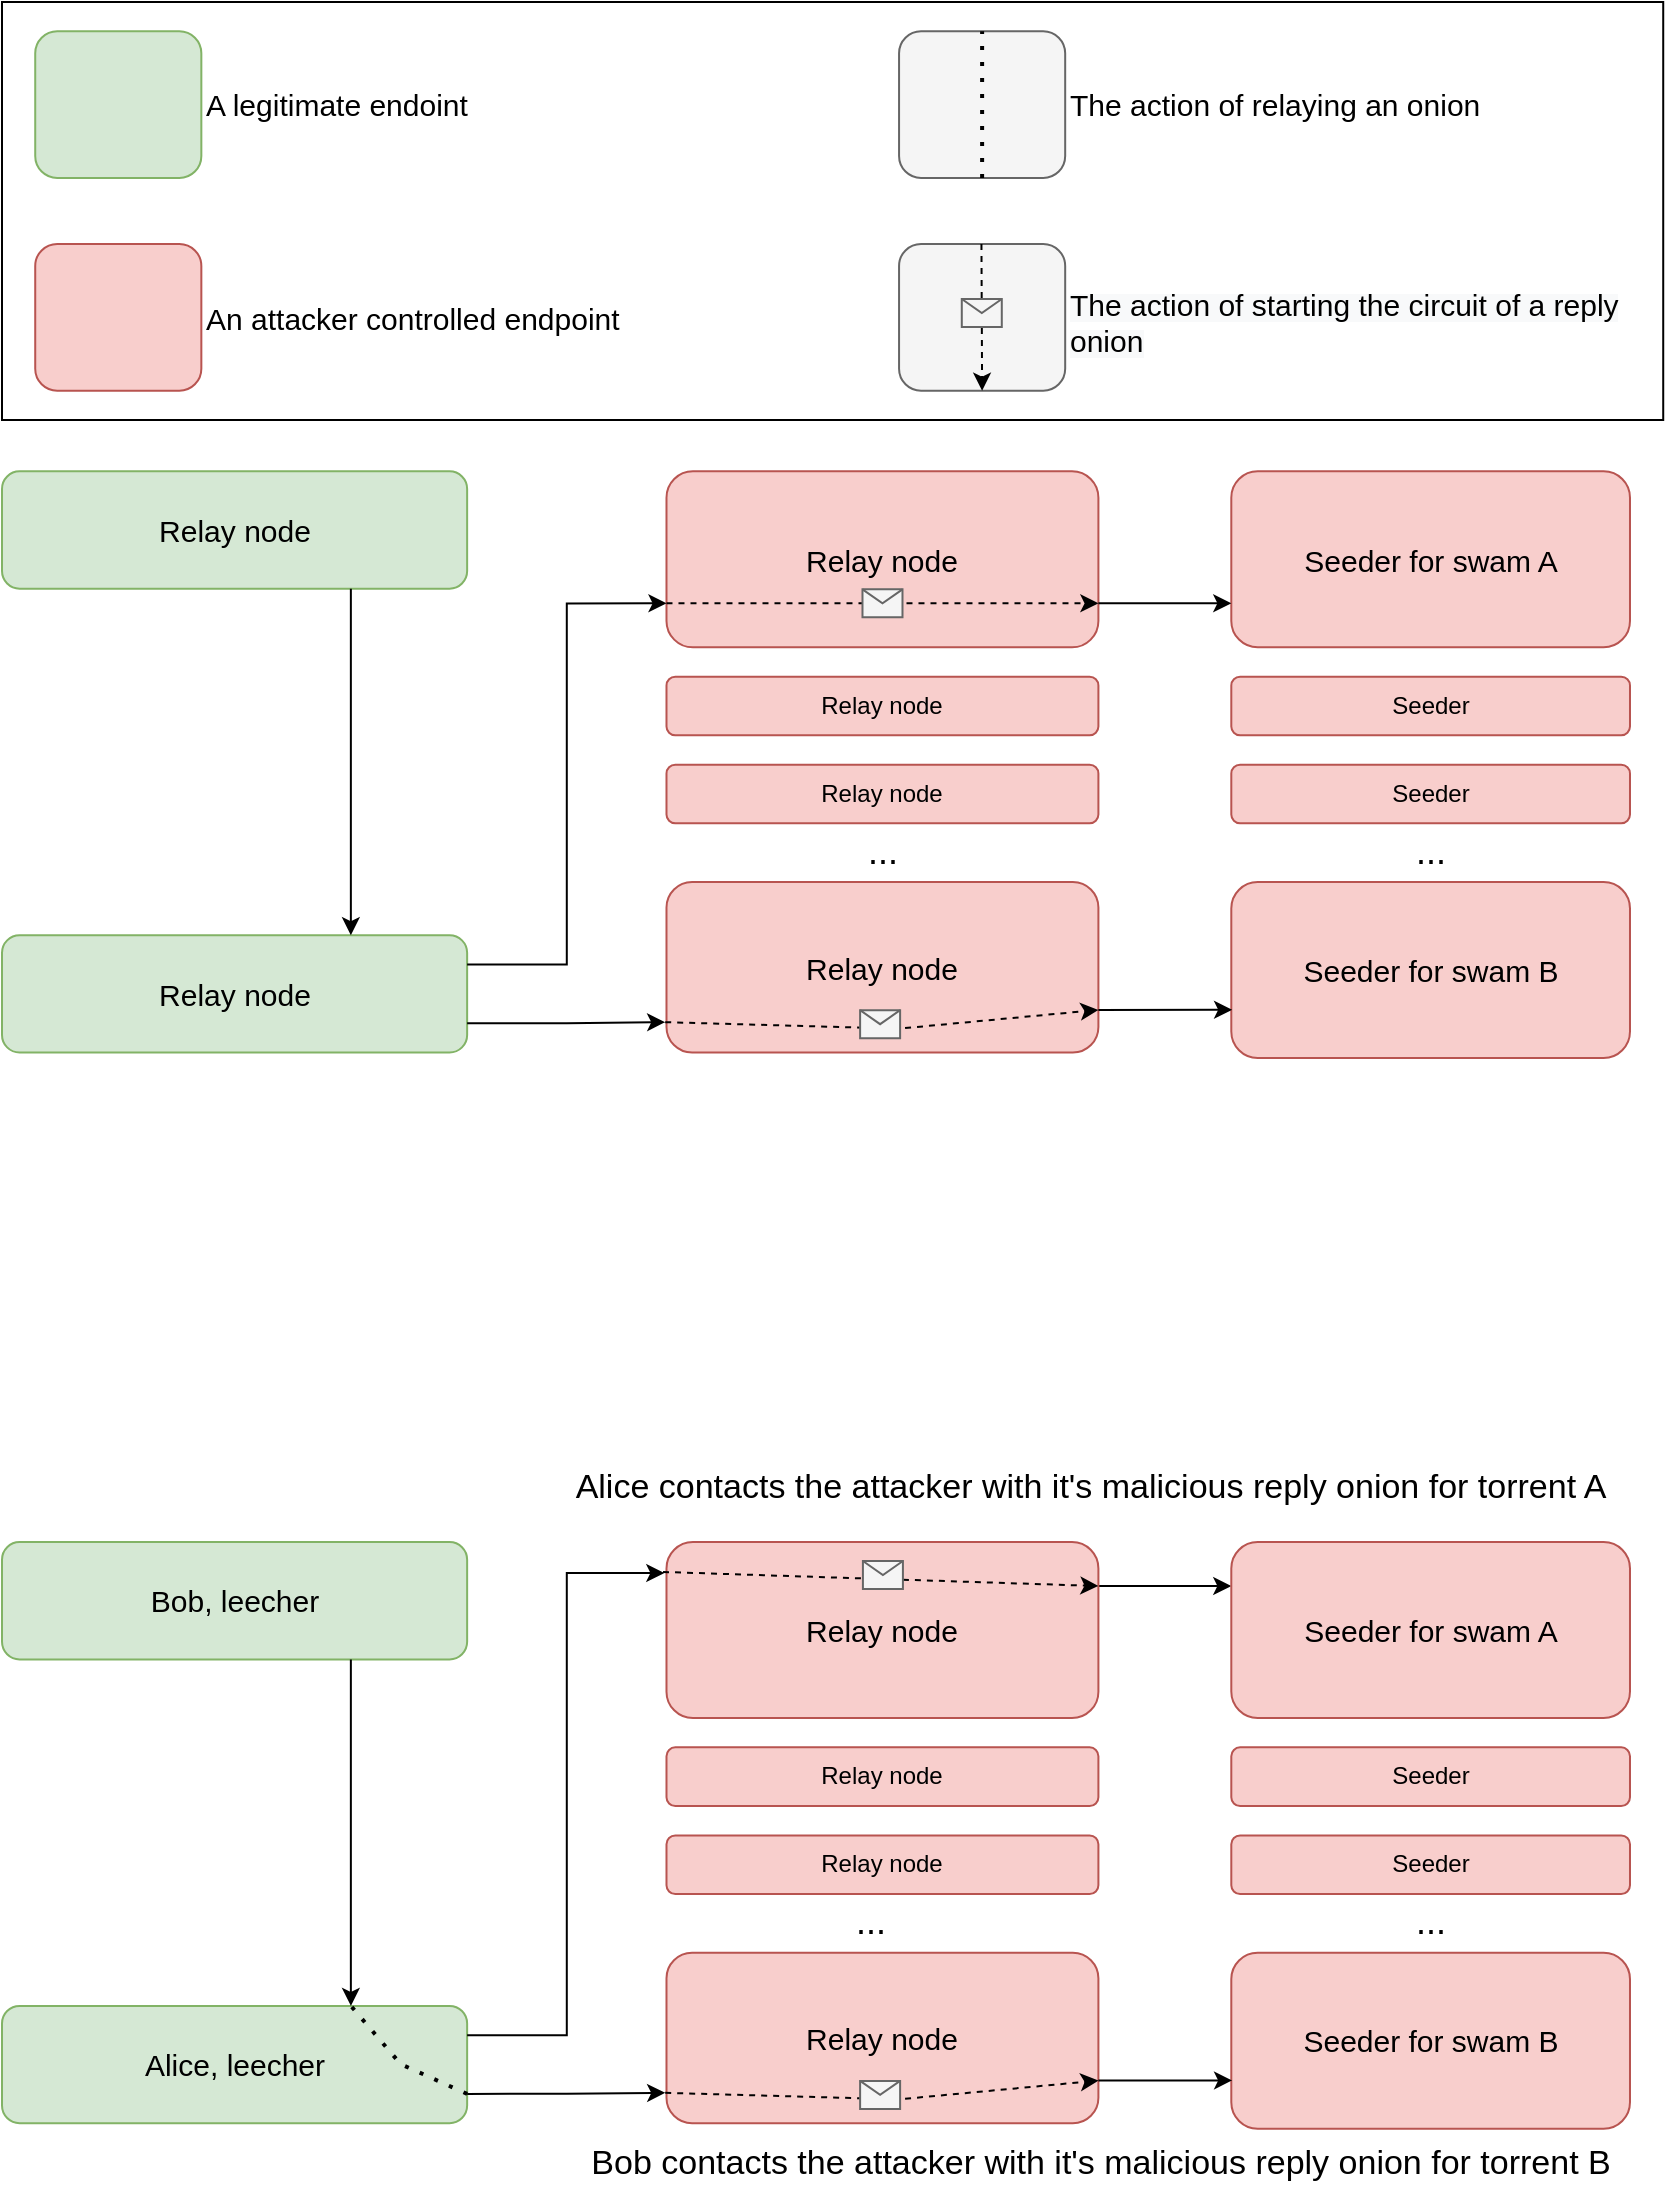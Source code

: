 <mxfile version="19.0.3" type="device"><diagram id="9DRHT2ARiGBRdBdMYd-L" name="Page-1"><mxGraphModel dx="1435" dy="953" grid="1" gridSize="10" guides="1" tooltips="1" connect="1" arrows="1" fold="1" page="1" pageScale="1" pageWidth="850" pageHeight="1100" math="0" shadow="0"><root><mxCell id="0"/><mxCell id="1" parent="0"/><mxCell id="PQ94p11dY0Gd3qzXW0TU-53" value="" style="group" vertex="1" connectable="0" parent="1"><mxGeometry x="10" width="830.61" height="1100" as="geometry"/></mxCell><mxCell id="akjbcwU1lSX152OGbiyh-100" value="" style="rounded=0;whiteSpace=wrap;html=1;fontSize=26;fillColor=none;" parent="PQ94p11dY0Gd3qzXW0TU-53" vertex="1"><mxGeometry width="830.61" height="209.0" as="geometry"/></mxCell><mxCell id="akjbcwU1lSX152OGbiyh-7" value="" style="rounded=1;whiteSpace=wrap;html=1;fillColor=#f8cecc;strokeColor=#b85450;" parent="PQ94p11dY0Gd3qzXW0TU-53" vertex="1"><mxGeometry x="16.612" y="121.0" width="83.061" height="73.333" as="geometry"/></mxCell><mxCell id="akjbcwU1lSX152OGbiyh-8" value="" style="rounded=1;whiteSpace=wrap;html=1;fillColor=#d5e8d4;strokeColor=#82b366;" parent="PQ94p11dY0Gd3qzXW0TU-53" vertex="1"><mxGeometry x="16.612" y="14.667" width="83.061" height="73.333" as="geometry"/></mxCell><mxCell id="akjbcwU1lSX152OGbiyh-22" value="&lt;span style=&quot;&quot;&gt;&lt;font style=&quot;font-size: 15px;&quot;&gt;A legitimate endoint&lt;/font&gt;&lt;/span&gt;" style="text;html=1;align=left;verticalAlign=middle;resizable=0;points=[];autosize=1;strokeColor=none;fillColor=none;" parent="PQ94p11dY0Gd3qzXW0TU-53" vertex="1"><mxGeometry x="99.673" y="41.337" width="150" height="20" as="geometry"/></mxCell><mxCell id="akjbcwU1lSX152OGbiyh-26" value="" style="rounded=1;whiteSpace=wrap;html=1;fillColor=#f5f5f5;strokeColor=#666666;fontColor=#333333;" parent="PQ94p11dY0Gd3qzXW0TU-53" vertex="1"><mxGeometry x="448.529" y="14.667" width="83.061" height="73.333" as="geometry"/></mxCell><mxCell id="akjbcwU1lSX152OGbiyh-30" value="" style="endArrow=none;dashed=1;html=1;dashPattern=1 3;strokeWidth=2;rounded=0;exitX=0.5;exitY=1;exitDx=0;exitDy=0;entryX=0.5;entryY=0;entryDx=0;entryDy=0;" parent="PQ94p11dY0Gd3qzXW0TU-53" source="akjbcwU1lSX152OGbiyh-26" target="akjbcwU1lSX152OGbiyh-26" edge="1"><mxGeometry width="50" height="50" relative="1" as="geometry"><mxPoint x="398.693" y="58.667" as="sourcePoint"/><mxPoint x="481.754" y="-14.667" as="targetPoint"/></mxGeometry></mxCell><mxCell id="akjbcwU1lSX152OGbiyh-43" value="" style="rounded=1;whiteSpace=wrap;html=1;fillColor=#f5f5f5;strokeColor=#666666;fontColor=#333333;" parent="PQ94p11dY0Gd3qzXW0TU-53" vertex="1"><mxGeometry x="448.529" y="121.0" width="83.061" height="73.333" as="geometry"/></mxCell><mxCell id="akjbcwU1lSX152OGbiyh-47" value="&lt;span style=&quot;color: rgb(0, 0, 0); font-family: Helvetica; font-style: normal; font-variant-ligatures: normal; font-variant-caps: normal; font-weight: 400; letter-spacing: normal; orphans: 2; text-indent: 0px; text-transform: none; widows: 2; word-spacing: 0px; -webkit-text-stroke-width: 0px; background-color: rgb(248, 249, 250); text-decoration-thickness: initial; text-decoration-style: initial; text-decoration-color: initial; float: none; display: inline !important;&quot;&gt;&lt;font style=&quot;font-size: 15px;&quot;&gt;The action of starting the circuit of a reply onion&lt;/font&gt;&lt;/span&gt;" style="text;whiteSpace=wrap;html=1;align=left;" parent="PQ94p11dY0Gd3qzXW0TU-53" vertex="1"><mxGeometry x="531.59" y="135.5" width="299.02" height="44.34" as="geometry"/></mxCell><mxCell id="akjbcwU1lSX152OGbiyh-48" value="" style="endArrow=classic;html=1;rounded=0;strokeColor=#000000;dashed=1;entryX=0.5;entryY=1;entryDx=0;entryDy=0;" parent="PQ94p11dY0Gd3qzXW0TU-53" edge="1" target="akjbcwU1lSX152OGbiyh-43"><mxGeometry relative="1" as="geometry"><mxPoint x="489.728" y="121.0" as="sourcePoint"/><mxPoint x="490.292" y="209.0" as="targetPoint"/></mxGeometry></mxCell><mxCell id="akjbcwU1lSX152OGbiyh-49" value="" style="shape=message;html=1;outlineConnect=0;fillColor=#f5f5f5;fontColor=#333333;strokeColor=#666666;" parent="akjbcwU1lSX152OGbiyh-48" vertex="1"><mxGeometry width="20" height="14" relative="1" as="geometry"><mxPoint x="-10" y="-9" as="offset"/></mxGeometry></mxCell><mxCell id="akjbcwU1lSX152OGbiyh-92" value="&lt;font style=&quot;font-size: 17px;&quot;&gt;Bob contacts the attacker with it's malicious reply onion for torrent B&lt;/font&gt;" style="text;html=1;align=center;verticalAlign=middle;resizable=0;points=[];autosize=1;strokeColor=none;fillColor=none;" parent="PQ94p11dY0Gd3qzXW0TU-53" vertex="1"><mxGeometry x="283.994" y="1070.667" width="530" height="20" as="geometry"/></mxCell><mxCell id="akjbcwU1lSX152OGbiyh-97" value="&lt;font style=&quot;font-size: 17px;&quot;&gt;Alice contacts the attacker with it's malicious reply onion for torrent A&lt;/font&gt;" style="text;html=1;align=center;verticalAlign=middle;resizable=0;points=[];autosize=1;strokeColor=none;fillColor=none;" parent="PQ94p11dY0Gd3qzXW0TU-53" vertex="1"><mxGeometry x="278.994" y="733.333" width="530" height="20" as="geometry"/></mxCell><mxCell id="akjbcwU1lSX152OGbiyh-124" value="&lt;font style=&quot;font-size: 15px;&quot;&gt;Relay node&lt;/font&gt;" style="rounded=1;whiteSpace=wrap;html=1;fillColor=#d5e8d4;strokeColor=#82b366;" parent="PQ94p11dY0Gd3qzXW0TU-53" vertex="1"><mxGeometry y="234.681" width="232.571" height="58.667" as="geometry"/></mxCell><mxCell id="akjbcwU1lSX152OGbiyh-128" value="&lt;font style=&quot;font-size: 15px;&quot;&gt;Relay node&lt;/font&gt;" style="rounded=1;whiteSpace=wrap;html=1;fillColor=#d5e8d4;strokeColor=#82b366;" parent="PQ94p11dY0Gd3qzXW0TU-53" vertex="1"><mxGeometry y="466.591" width="232.571" height="58.667" as="geometry"/></mxCell><mxCell id="akjbcwU1lSX152OGbiyh-123" style="edgeStyle=orthogonalEdgeStyle;rounded=0;orthogonalLoop=1;jettySize=auto;html=1;exitX=0.75;exitY=1;exitDx=0;exitDy=0;entryX=0.75;entryY=0;entryDx=0;entryDy=0;strokeColor=#000000;" parent="PQ94p11dY0Gd3qzXW0TU-53" source="akjbcwU1lSX152OGbiyh-124" target="akjbcwU1lSX152OGbiyh-128" edge="1"><mxGeometry relative="1" as="geometry"/></mxCell><mxCell id="akjbcwU1lSX152OGbiyh-130" value="&lt;font style=&quot;font-size: 15px;&quot;&gt;Relay node&lt;/font&gt;" style="rounded=1;whiteSpace=wrap;html=1;fillColor=#f8cecc;strokeColor=#b85450;" parent="PQ94p11dY0Gd3qzXW0TU-53" vertex="1"><mxGeometry x="332.244" y="234.667" width="215.959" height="88.0" as="geometry"/></mxCell><mxCell id="PQ94p11dY0Gd3qzXW0TU-6" style="edgeStyle=orthogonalEdgeStyle;rounded=0;orthogonalLoop=1;jettySize=auto;html=1;exitX=1;exitY=0.25;exitDx=0;exitDy=0;entryX=0;entryY=0.75;entryDx=0;entryDy=0;fontSize=18;" edge="1" parent="PQ94p11dY0Gd3qzXW0TU-53" source="akjbcwU1lSX152OGbiyh-128" target="akjbcwU1lSX152OGbiyh-130"><mxGeometry relative="1" as="geometry"/></mxCell><mxCell id="akjbcwU1lSX152OGbiyh-133" value="" style="endArrow=classic;html=1;rounded=0;strokeColor=#000000;dashed=1;exitX=0;exitY=0.75;exitDx=0;exitDy=0;entryX=1;entryY=0.75;entryDx=0;entryDy=0;" parent="PQ94p11dY0Gd3qzXW0TU-53" source="akjbcwU1lSX152OGbiyh-130" target="akjbcwU1lSX152OGbiyh-130" edge="1"><mxGeometry relative="1" as="geometry"><mxPoint x="1162.289" y="537.167" as="sourcePoint"/><mxPoint x="1162.289" y="654.5" as="targetPoint"/><Array as="points"/></mxGeometry></mxCell><mxCell id="akjbcwU1lSX152OGbiyh-134" value="" style="shape=message;html=1;outlineConnect=0;fillColor=#f5f5f5;fontColor=#333333;strokeColor=#666666;" parent="akjbcwU1lSX152OGbiyh-133" vertex="1"><mxGeometry width="20" height="14" relative="1" as="geometry"><mxPoint x="-10" y="-7" as="offset"/></mxGeometry></mxCell><mxCell id="akjbcwU1lSX152OGbiyh-136" value="&lt;font style=&quot;font-size: 15px;&quot;&gt;Relay node&lt;/font&gt;" style="rounded=1;whiteSpace=wrap;html=1;fillColor=#f8cecc;strokeColor=#b85450;" parent="PQ94p11dY0Gd3qzXW0TU-53" vertex="1"><mxGeometry x="332.244" y="440.0" width="215.959" height="85.257" as="geometry"/></mxCell><mxCell id="PQ94p11dY0Gd3qzXW0TU-10" style="edgeStyle=orthogonalEdgeStyle;rounded=0;orthogonalLoop=1;jettySize=auto;html=1;exitX=1;exitY=0.75;exitDx=0;exitDy=0;entryX=-0.003;entryY=0.822;entryDx=0;entryDy=0;entryPerimeter=0;fontSize=18;" edge="1" parent="PQ94p11dY0Gd3qzXW0TU-53" source="akjbcwU1lSX152OGbiyh-128" target="akjbcwU1lSX152OGbiyh-136"><mxGeometry relative="1" as="geometry"/></mxCell><mxCell id="akjbcwU1lSX152OGbiyh-140" value="" style="endArrow=classic;html=1;rounded=0;strokeColor=#000000;dashed=1;exitX=-0.003;exitY=0.822;exitDx=0;exitDy=0;entryX=1;entryY=0.75;entryDx=0;entryDy=0;exitPerimeter=0;" parent="PQ94p11dY0Gd3qzXW0TU-53" source="akjbcwU1lSX152OGbiyh-136" target="akjbcwU1lSX152OGbiyh-136" edge="1"><mxGeometry relative="1" as="geometry"><mxPoint x="1013.344" y="581.167" as="sourcePoint"/><mxPoint x="1013.909" y="669.167" as="targetPoint"/><Array as="points"><mxPoint x="448.529" y="513.333"/></Array></mxGeometry></mxCell><mxCell id="akjbcwU1lSX152OGbiyh-141" value="" style="shape=message;html=1;outlineConnect=0;fillColor=#f5f5f5;fontColor=#333333;strokeColor=#666666;" parent="akjbcwU1lSX152OGbiyh-140" vertex="1"><mxGeometry width="20" height="14" relative="1" as="geometry"><mxPoint x="-11" y="-9" as="offset"/></mxGeometry></mxCell><mxCell id="PQ94p11dY0Gd3qzXW0TU-11" value="&lt;font style=&quot;font-size: 15px;&quot;&gt;Seeder for swam A&lt;/font&gt;" style="rounded=1;whiteSpace=wrap;html=1;fillColor=#f8cecc;strokeColor=#b85450;" vertex="1" parent="PQ94p11dY0Gd3qzXW0TU-53"><mxGeometry x="614.651" y="234.667" width="199.346" height="87.985" as="geometry"/></mxCell><mxCell id="PQ94p11dY0Gd3qzXW0TU-12" style="edgeStyle=orthogonalEdgeStyle;rounded=0;orthogonalLoop=1;jettySize=auto;html=1;exitX=1;exitY=0.75;exitDx=0;exitDy=0;entryX=0;entryY=0.75;entryDx=0;entryDy=0;fontSize=18;" edge="1" parent="PQ94p11dY0Gd3qzXW0TU-53" source="akjbcwU1lSX152OGbiyh-130" target="PQ94p11dY0Gd3qzXW0TU-11"><mxGeometry relative="1" as="geometry"/></mxCell><mxCell id="PQ94p11dY0Gd3qzXW0TU-14" value="&lt;font style=&quot;font-size: 15px;&quot;&gt;Seeder for swam B&lt;/font&gt;" style="rounded=1;whiteSpace=wrap;html=1;fillColor=#f8cecc;strokeColor=#b85450;" vertex="1" parent="PQ94p11dY0Gd3qzXW0TU-53"><mxGeometry x="614.651" y="440.0" width="199.346" height="87.985" as="geometry"/></mxCell><mxCell id="PQ94p11dY0Gd3qzXW0TU-16" value="Seeder" style="rounded=1;whiteSpace=wrap;html=1;fillColor=#f8cecc;strokeColor=#b85450;" vertex="1" parent="PQ94p11dY0Gd3qzXW0TU-53"><mxGeometry x="614.651" y="337.333" width="199.346" height="29.319" as="geometry"/></mxCell><mxCell id="PQ94p11dY0Gd3qzXW0TU-17" value="Seeder" style="rounded=1;whiteSpace=wrap;html=1;fillColor=#f8cecc;strokeColor=#b85450;" vertex="1" parent="PQ94p11dY0Gd3qzXW0TU-53"><mxGeometry x="614.651" y="381.348" width="199.346" height="29.319" as="geometry"/></mxCell><mxCell id="PQ94p11dY0Gd3qzXW0TU-18" value="..." style="text;html=1;align=center;verticalAlign=middle;resizable=0;points=[];autosize=1;strokeColor=none;fillColor=none;fontSize=18;" vertex="1" parent="PQ94p11dY0Gd3qzXW0TU-53"><mxGeometry x="699.326" y="410.0" width="30" height="30" as="geometry"/></mxCell><mxCell id="PQ94p11dY0Gd3qzXW0TU-19" value="Relay node" style="rounded=1;whiteSpace=wrap;html=1;fillColor=#f8cecc;strokeColor=#b85450;" vertex="1" parent="PQ94p11dY0Gd3qzXW0TU-53"><mxGeometry x="332.244" y="337.333" width="215.959" height="29.319" as="geometry"/></mxCell><mxCell id="PQ94p11dY0Gd3qzXW0TU-20" value="Relay node" style="rounded=1;whiteSpace=wrap;html=1;fillColor=#f8cecc;strokeColor=#b85450;" vertex="1" parent="PQ94p11dY0Gd3qzXW0TU-53"><mxGeometry x="332.244" y="381.348" width="215.959" height="29.319" as="geometry"/></mxCell><mxCell id="PQ94p11dY0Gd3qzXW0TU-21" value="..." style="text;html=1;align=center;verticalAlign=middle;resizable=0;points=[];autosize=1;strokeColor=none;fillColor=none;fontSize=18;" vertex="1" parent="PQ94p11dY0Gd3qzXW0TU-53"><mxGeometry x="425.225" y="410.0" width="30" height="30" as="geometry"/></mxCell><mxCell id="PQ94p11dY0Gd3qzXW0TU-23" value="&lt;font style=&quot;font-size: 15px;&quot;&gt;Bob, leecher&lt;/font&gt;" style="rounded=1;whiteSpace=wrap;html=1;fillColor=#d5e8d4;strokeColor=#82b366;" vertex="1" parent="PQ94p11dY0Gd3qzXW0TU-53"><mxGeometry y="770.029" width="232.571" height="58.667" as="geometry"/></mxCell><mxCell id="PQ94p11dY0Gd3qzXW0TU-15" style="edgeStyle=orthogonalEdgeStyle;rounded=0;orthogonalLoop=1;jettySize=auto;html=1;exitX=1;exitY=0.75;exitDx=0;exitDy=0;entryX=0.002;entryY=0.726;entryDx=0;entryDy=0;entryPerimeter=0;fontSize=18;" edge="1" parent="PQ94p11dY0Gd3qzXW0TU-53" source="akjbcwU1lSX152OGbiyh-136" target="PQ94p11dY0Gd3qzXW0TU-14"><mxGeometry relative="1" as="geometry"/></mxCell><mxCell id="PQ94p11dY0Gd3qzXW0TU-26" value="&lt;font style=&quot;font-size: 15px;&quot;&gt;Alice, leecher&lt;/font&gt;" style="rounded=1;whiteSpace=wrap;html=1;fillColor=#d5e8d4;strokeColor=#82b366;" vertex="1" parent="PQ94p11dY0Gd3qzXW0TU-53"><mxGeometry y="1001.939" width="232.571" height="58.667" as="geometry"/></mxCell><mxCell id="PQ94p11dY0Gd3qzXW0TU-22" style="edgeStyle=orthogonalEdgeStyle;rounded=0;orthogonalLoop=1;jettySize=auto;html=1;exitX=0.75;exitY=1;exitDx=0;exitDy=0;entryX=0.75;entryY=0;entryDx=0;entryDy=0;strokeColor=#000000;" edge="1" parent="PQ94p11dY0Gd3qzXW0TU-53" source="PQ94p11dY0Gd3qzXW0TU-23" target="PQ94p11dY0Gd3qzXW0TU-26"><mxGeometry relative="1" as="geometry"/></mxCell><mxCell id="PQ94p11dY0Gd3qzXW0TU-54" style="edgeStyle=orthogonalEdgeStyle;rounded=0;orthogonalLoop=1;jettySize=auto;html=1;exitX=1;exitY=0.25;exitDx=0;exitDy=0;entryX=0;entryY=0.25;entryDx=0;entryDy=0;fontSize=17;" edge="1" parent="PQ94p11dY0Gd3qzXW0TU-53" source="PQ94p11dY0Gd3qzXW0TU-28" target="PQ94p11dY0Gd3qzXW0TU-35"><mxGeometry relative="1" as="geometry"/></mxCell><mxCell id="PQ94p11dY0Gd3qzXW0TU-28" value="&lt;font style=&quot;font-size: 15px;&quot;&gt;Relay node&lt;/font&gt;" style="rounded=1;whiteSpace=wrap;html=1;fillColor=#f8cecc;strokeColor=#b85450;" vertex="1" parent="PQ94p11dY0Gd3qzXW0TU-53"><mxGeometry x="332.244" y="770.015" width="215.959" height="88.0" as="geometry"/></mxCell><mxCell id="PQ94p11dY0Gd3qzXW0TU-24" style="edgeStyle=orthogonalEdgeStyle;rounded=0;orthogonalLoop=1;jettySize=auto;html=1;exitX=1;exitY=0.25;exitDx=0;exitDy=0;entryX=-0.005;entryY=0.176;entryDx=0;entryDy=0;fontSize=18;entryPerimeter=0;" edge="1" parent="PQ94p11dY0Gd3qzXW0TU-53" source="PQ94p11dY0Gd3qzXW0TU-26" target="PQ94p11dY0Gd3qzXW0TU-28"><mxGeometry relative="1" as="geometry"/></mxCell><mxCell id="PQ94p11dY0Gd3qzXW0TU-29" value="" style="endArrow=classic;html=1;rounded=0;strokeColor=#000000;dashed=1;exitX=-0.008;exitY=0.17;exitDx=0;exitDy=0;entryX=1;entryY=0.25;entryDx=0;entryDy=0;exitPerimeter=0;" edge="1" parent="PQ94p11dY0Gd3qzXW0TU-53" source="PQ94p11dY0Gd3qzXW0TU-28" target="PQ94p11dY0Gd3qzXW0TU-28"><mxGeometry relative="1" as="geometry"><mxPoint x="1162.289" y="1072.515" as="sourcePoint"/><mxPoint x="1162.289" y="1189.848" as="targetPoint"/><Array as="points"/></mxGeometry></mxCell><mxCell id="PQ94p11dY0Gd3qzXW0TU-30" value="" style="shape=message;html=1;outlineConnect=0;fillColor=#f5f5f5;fontColor=#333333;strokeColor=#666666;" vertex="1" parent="PQ94p11dY0Gd3qzXW0TU-29"><mxGeometry width="20" height="14" relative="1" as="geometry"><mxPoint x="-9" y="-9" as="offset"/></mxGeometry></mxCell><mxCell id="PQ94p11dY0Gd3qzXW0TU-32" value="&lt;font style=&quot;font-size: 15px;&quot;&gt;Relay node&lt;/font&gt;" style="rounded=1;whiteSpace=wrap;html=1;fillColor=#f8cecc;strokeColor=#b85450;" vertex="1" parent="PQ94p11dY0Gd3qzXW0TU-53"><mxGeometry x="332.244" y="975.348" width="215.959" height="85.257" as="geometry"/></mxCell><mxCell id="PQ94p11dY0Gd3qzXW0TU-25" style="edgeStyle=orthogonalEdgeStyle;rounded=0;orthogonalLoop=1;jettySize=auto;html=1;exitX=1;exitY=0.75;exitDx=0;exitDy=0;entryX=-0.003;entryY=0.822;entryDx=0;entryDy=0;entryPerimeter=0;fontSize=18;" edge="1" parent="PQ94p11dY0Gd3qzXW0TU-53" source="PQ94p11dY0Gd3qzXW0TU-26" target="PQ94p11dY0Gd3qzXW0TU-32"><mxGeometry relative="1" as="geometry"/></mxCell><mxCell id="PQ94p11dY0Gd3qzXW0TU-33" value="" style="endArrow=classic;html=1;rounded=0;strokeColor=#000000;dashed=1;exitX=-0.003;exitY=0.822;exitDx=0;exitDy=0;entryX=1;entryY=0.75;entryDx=0;entryDy=0;exitPerimeter=0;" edge="1" parent="PQ94p11dY0Gd3qzXW0TU-53" source="PQ94p11dY0Gd3qzXW0TU-32" target="PQ94p11dY0Gd3qzXW0TU-32"><mxGeometry relative="1" as="geometry"><mxPoint x="1013.344" y="1116.515" as="sourcePoint"/><mxPoint x="1013.909" y="1204.515" as="targetPoint"/><Array as="points"><mxPoint x="448.529" y="1048.681"/></Array></mxGeometry></mxCell><mxCell id="PQ94p11dY0Gd3qzXW0TU-34" value="" style="shape=message;html=1;outlineConnect=0;fillColor=#f5f5f5;fontColor=#333333;strokeColor=#666666;" vertex="1" parent="PQ94p11dY0Gd3qzXW0TU-33"><mxGeometry width="20" height="14" relative="1" as="geometry"><mxPoint x="-11" y="-9" as="offset"/></mxGeometry></mxCell><mxCell id="PQ94p11dY0Gd3qzXW0TU-35" value="&lt;font style=&quot;font-size: 15px;&quot;&gt;Seeder for swam A&lt;/font&gt;" style="rounded=1;whiteSpace=wrap;html=1;fillColor=#f8cecc;strokeColor=#b85450;" vertex="1" parent="PQ94p11dY0Gd3qzXW0TU-53"><mxGeometry x="614.651" y="770.015" width="199.346" height="87.985" as="geometry"/></mxCell><mxCell id="PQ94p11dY0Gd3qzXW0TU-36" value="&lt;font style=&quot;font-size: 15px;&quot;&gt;Seeder for swam B&lt;/font&gt;" style="rounded=1;whiteSpace=wrap;html=1;fillColor=#f8cecc;strokeColor=#b85450;" vertex="1" parent="PQ94p11dY0Gd3qzXW0TU-53"><mxGeometry x="614.651" y="975.348" width="199.346" height="87.985" as="geometry"/></mxCell><mxCell id="PQ94p11dY0Gd3qzXW0TU-37" value="Seeder" style="rounded=1;whiteSpace=wrap;html=1;fillColor=#f8cecc;strokeColor=#b85450;" vertex="1" parent="PQ94p11dY0Gd3qzXW0TU-53"><mxGeometry x="614.651" y="872.681" width="199.346" height="29.319" as="geometry"/></mxCell><mxCell id="PQ94p11dY0Gd3qzXW0TU-38" value="Seeder" style="rounded=1;whiteSpace=wrap;html=1;fillColor=#f8cecc;strokeColor=#b85450;" vertex="1" parent="PQ94p11dY0Gd3qzXW0TU-53"><mxGeometry x="614.651" y="916.696" width="199.346" height="29.319" as="geometry"/></mxCell><mxCell id="PQ94p11dY0Gd3qzXW0TU-39" value="..." style="text;html=1;align=center;verticalAlign=middle;resizable=0;points=[];autosize=1;strokeColor=none;fillColor=none;fontSize=18;" vertex="1" parent="PQ94p11dY0Gd3qzXW0TU-53"><mxGeometry x="699.326" y="945.348" width="30" height="30" as="geometry"/></mxCell><mxCell id="PQ94p11dY0Gd3qzXW0TU-40" value="Relay node" style="rounded=1;whiteSpace=wrap;html=1;fillColor=#f8cecc;strokeColor=#b85450;" vertex="1" parent="PQ94p11dY0Gd3qzXW0TU-53"><mxGeometry x="332.244" y="872.681" width="215.959" height="29.319" as="geometry"/></mxCell><mxCell id="PQ94p11dY0Gd3qzXW0TU-41" value="Relay node" style="rounded=1;whiteSpace=wrap;html=1;fillColor=#f8cecc;strokeColor=#b85450;" vertex="1" parent="PQ94p11dY0Gd3qzXW0TU-53"><mxGeometry x="332.244" y="916.696" width="215.959" height="29.319" as="geometry"/></mxCell><mxCell id="PQ94p11dY0Gd3qzXW0TU-42" value="..." style="text;html=1;align=center;verticalAlign=middle;resizable=0;points=[];autosize=1;strokeColor=none;fillColor=none;fontSize=18;" vertex="1" parent="PQ94p11dY0Gd3qzXW0TU-53"><mxGeometry x="418.525" y="945.348" width="30" height="30" as="geometry"/></mxCell><mxCell id="PQ94p11dY0Gd3qzXW0TU-43" value="" style="endArrow=none;dashed=1;html=1;dashPattern=1 3;strokeWidth=2;rounded=0;exitX=1;exitY=0.75;exitDx=0;exitDy=0;entryX=0.5;entryY=0;entryDx=0;entryDy=0;" edge="1" parent="PQ94p11dY0Gd3qzXW0TU-53" source="PQ94p11dY0Gd3qzXW0TU-26"><mxGeometry width="50" height="50" relative="1" as="geometry"><mxPoint x="232.571" y="1067.939" as="sourcePoint"/><mxPoint x="174.428" y="1001.939" as="targetPoint"/><Array as="points"><mxPoint x="199.346" y="1031.067"/></Array></mxGeometry></mxCell><mxCell id="PQ94p11dY0Gd3qzXW0TU-51" value="&lt;span style=&quot;&quot;&gt;&lt;font style=&quot;font-size: 15px;&quot;&gt;An attacker controlled endpoint&lt;/font&gt;&lt;/span&gt;" style="text;html=1;align=left;verticalAlign=middle;resizable=0;points=[];autosize=1;strokeColor=none;fillColor=none;" vertex="1" parent="PQ94p11dY0Gd3qzXW0TU-53"><mxGeometry x="99.673" y="147.67" width="220" height="20" as="geometry"/></mxCell><mxCell id="PQ94p11dY0Gd3qzXW0TU-52" value="&lt;span style=&quot;&quot;&gt;&lt;font style=&quot;font-size: 15px;&quot;&gt;The action of relaying an onion&lt;/font&gt;&lt;/span&gt;" style="text;html=1;align=left;verticalAlign=middle;resizable=0;points=[];autosize=1;strokeColor=none;fillColor=none;" vertex="1" parent="PQ94p11dY0Gd3qzXW0TU-53"><mxGeometry x="531.59" y="41.337" width="220" height="20" as="geometry"/></mxCell><mxCell id="PQ94p11dY0Gd3qzXW0TU-31" style="edgeStyle=orthogonalEdgeStyle;rounded=0;orthogonalLoop=1;jettySize=auto;html=1;exitX=1;exitY=0.75;exitDx=0;exitDy=0;entryX=0.002;entryY=0.726;entryDx=0;entryDy=0;entryPerimeter=0;fontSize=18;" edge="1" parent="PQ94p11dY0Gd3qzXW0TU-53" source="PQ94p11dY0Gd3qzXW0TU-32" target="PQ94p11dY0Gd3qzXW0TU-36"><mxGeometry relative="1" as="geometry"/></mxCell></root></mxGraphModel></diagram></mxfile>